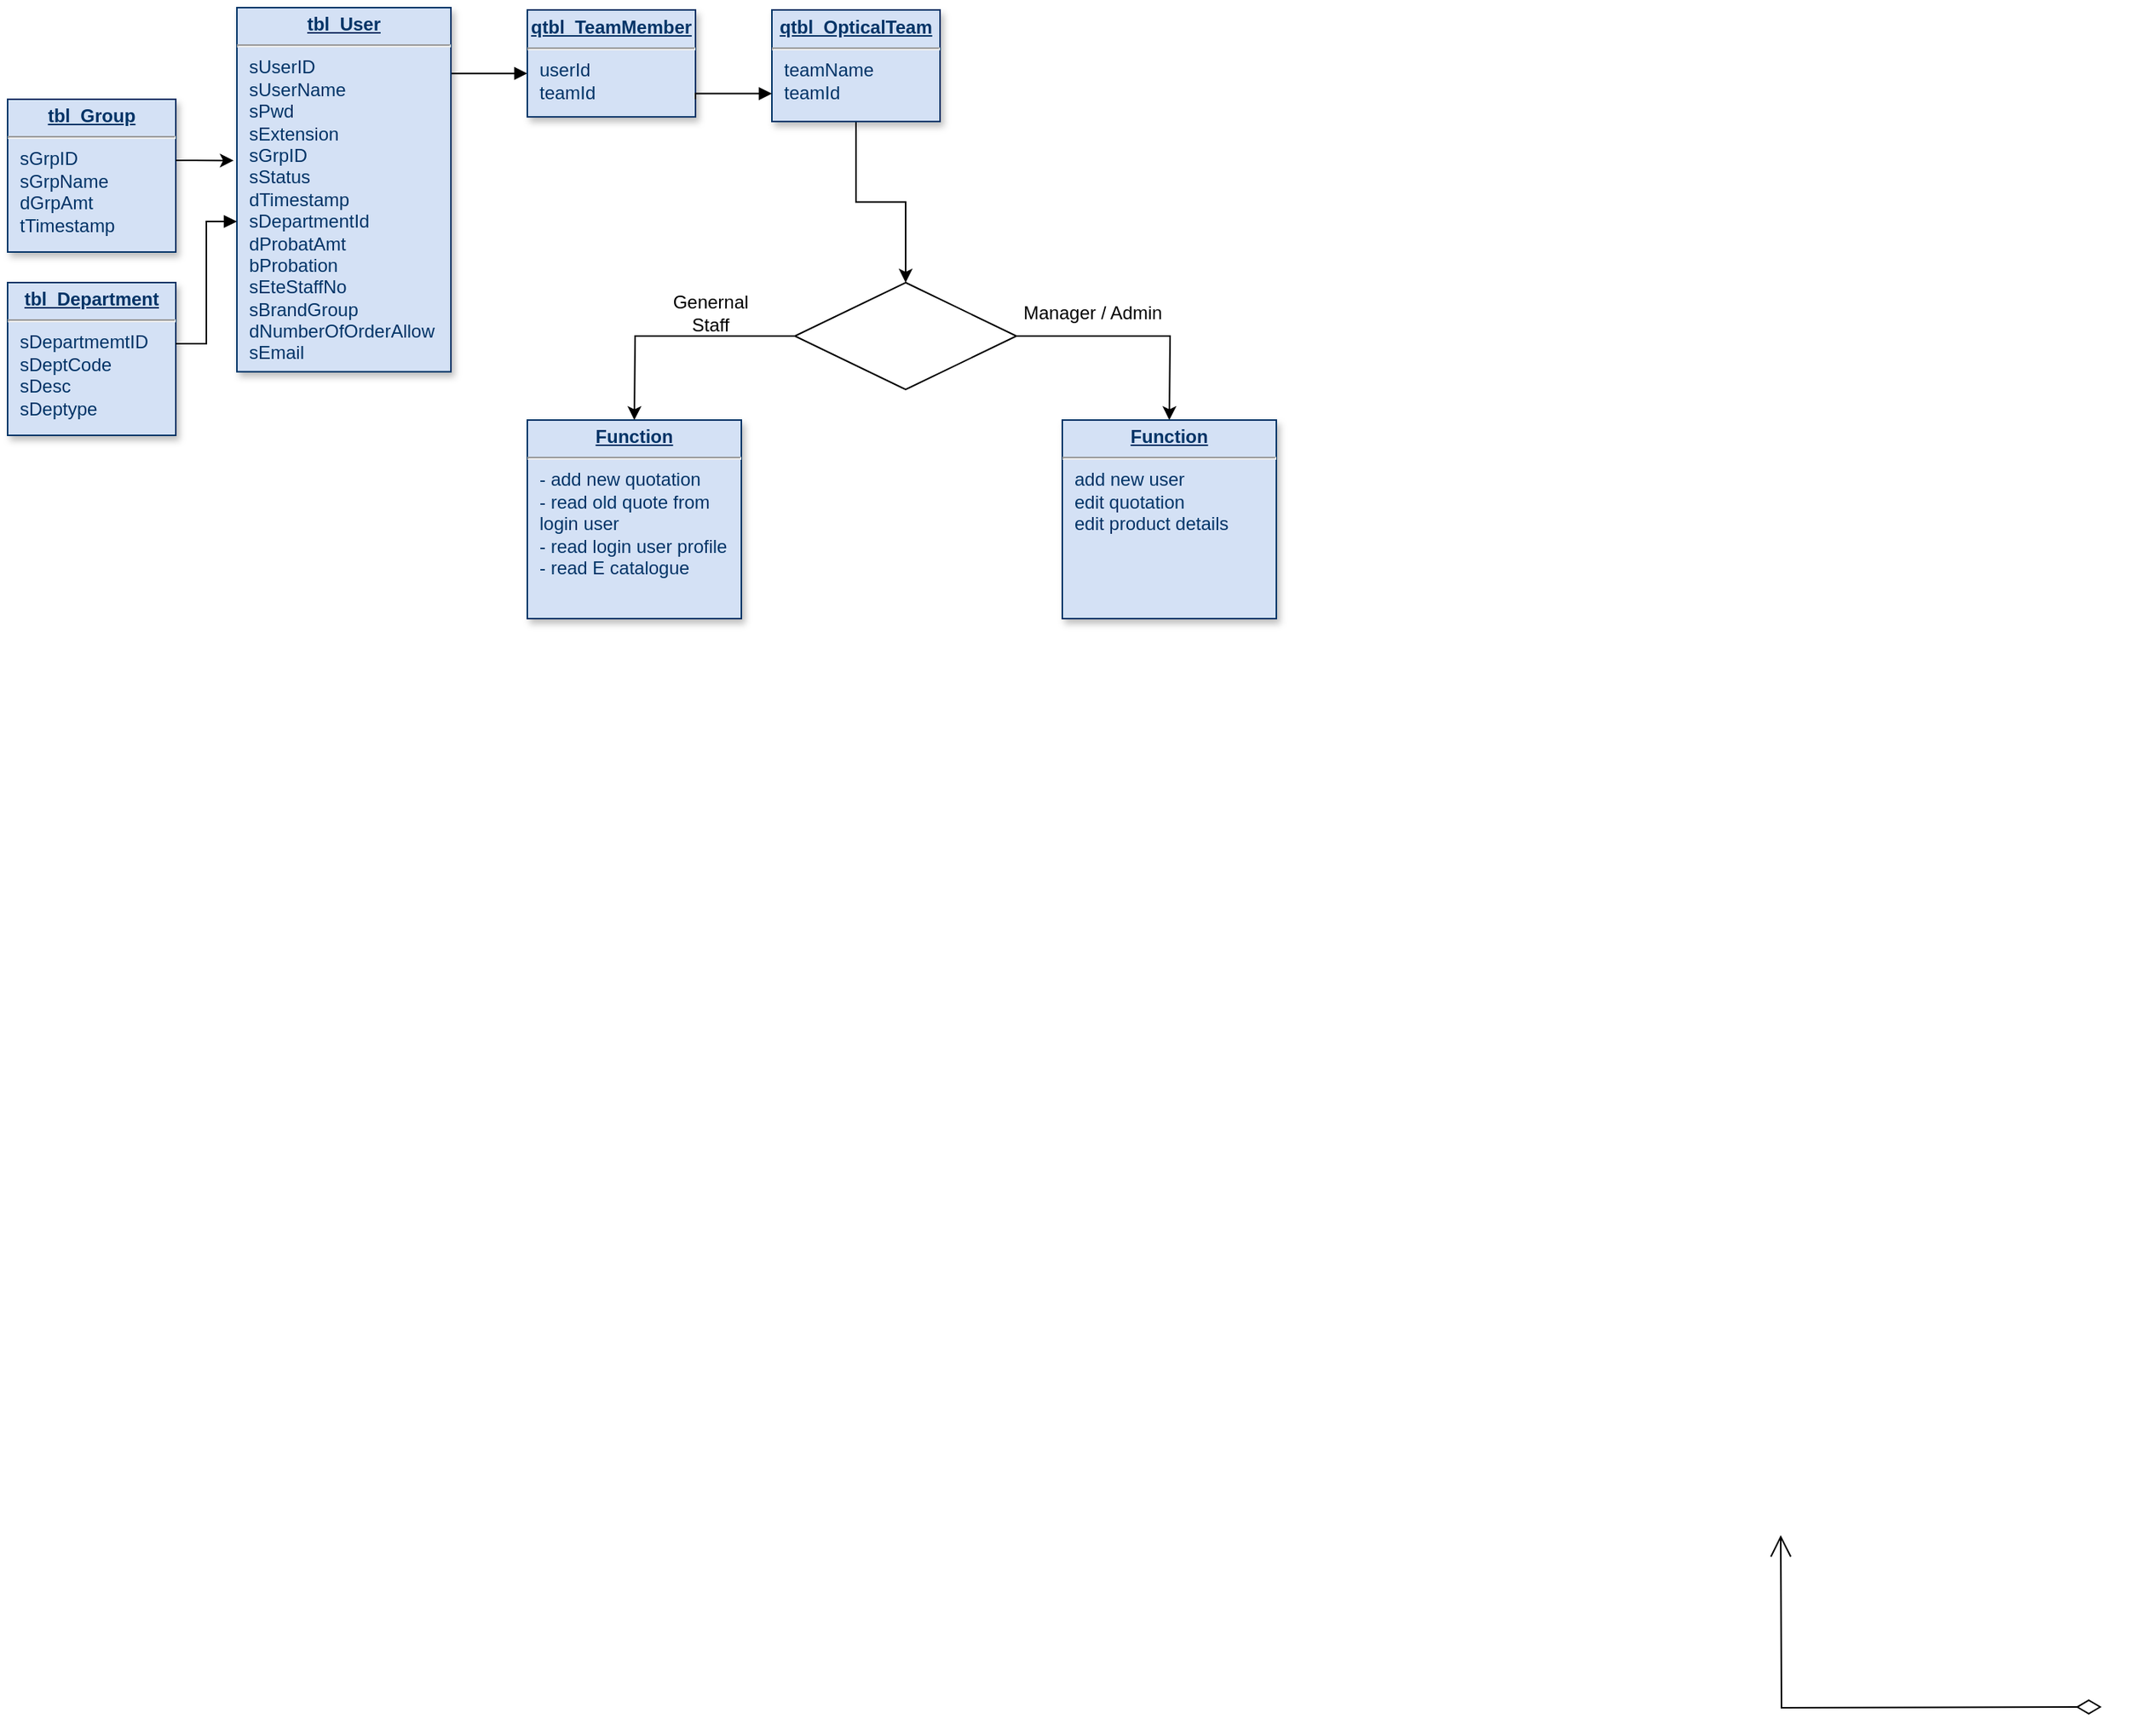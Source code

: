 <mxfile version="13.6.5" type="github">
  <diagram name="Page-1" id="efa7a0a1-bf9b-a30e-e6df-94a7791c09e9">
    <mxGraphModel dx="2011" dy="1864" grid="1" gridSize="10" guides="1" tooltips="1" connect="1" arrows="1" fold="1" page="1" pageScale="1" pageWidth="826" pageHeight="1169" background="#ffffff" math="0" shadow="0">
      <root>
        <mxCell id="0" />
        <mxCell id="1" parent="0" />
        <mxCell id="54" value="" style="endArrow=open;endSize=12;startArrow=diamondThin;startSize=14;startFill=0;edgeStyle=orthogonalEdgeStyle;exitX=0;exitY=0.25;rounded=0" parent="1" edge="1">
          <mxGeometry x="619.36" y="-560" as="geometry">
            <mxPoint x="580" y="-7.5" as="sourcePoint" />
            <mxPoint x="370" y="-120" as="targetPoint" />
          </mxGeometry>
        </mxCell>
        <mxCell id="113" value="" style="endArrow=block;endFill=1;edgeStyle=orthogonalEdgeStyle;align=left;verticalAlign=top;rounded=0;exitX=1.001;exitY=0.181;exitDx=0;exitDy=0;exitPerimeter=0;" parent="1" source="JiKQCjY56IyEee9I5rJB-123" target="JiKQCjY56IyEee9I5rJB-124" edge="1">
          <mxGeometry x="-1" relative="1" as="geometry">
            <mxPoint x="-330" y="-1050" as="sourcePoint" />
            <mxPoint x="-460" y="-1090" as="targetPoint" />
            <Array as="points">
              <mxPoint x="-470" y="-1077" />
              <mxPoint x="-470" y="-1077" />
            </Array>
          </mxGeometry>
        </mxCell>
        <mxCell id="JiKQCjY56IyEee9I5rJB-132" style="edgeStyle=orthogonalEdgeStyle;rounded=0;orthogonalLoop=1;jettySize=auto;html=1;entryX=0.5;entryY=0;entryDx=0;entryDy=0;" edge="1" parent="1" source="JiKQCjY56IyEee9I5rJB-122" target="JiKQCjY56IyEee9I5rJB-131">
          <mxGeometry relative="1" as="geometry" />
        </mxCell>
        <mxCell id="JiKQCjY56IyEee9I5rJB-122" value="&lt;p style=&quot;margin: 0px ; margin-top: 4px ; text-align: center ; text-decoration: underline&quot;&gt;&lt;b&gt;qtbl_OpticalTeam&lt;/b&gt;&lt;/p&gt;&lt;hr&gt;&lt;p style=&quot;margin: 0px ; margin-left: 8px&quot;&gt;teamName&lt;/p&gt;&lt;p style=&quot;margin: 0px ; margin-left: 8px&quot;&gt;teamId&lt;/p&gt;" style="verticalAlign=top;align=left;overflow=fill;fontSize=12;fontFamily=Helvetica;html=1;strokeColor=#003366;shadow=1;fillColor=#D4E1F5;fontColor=#003366" vertex="1" parent="1">
          <mxGeometry x="-290" y="-1118.48" width="110" height="73.04" as="geometry" />
        </mxCell>
        <mxCell id="JiKQCjY56IyEee9I5rJB-123" value="&lt;p style=&quot;margin: 0px ; margin-top: 4px ; text-align: center ; text-decoration: underline&quot;&gt;&lt;strong&gt;tbl_User&lt;/strong&gt;&lt;/p&gt;&lt;hr&gt;&lt;p style=&quot;margin: 0px ; margin-left: 8px&quot;&gt;sUserID&lt;/p&gt;&lt;p style=&quot;margin: 0px ; margin-left: 8px&quot;&gt;sUserName&lt;/p&gt;&lt;p style=&quot;margin: 0px ; margin-left: 8px&quot;&gt;sPwd&lt;/p&gt;&lt;p style=&quot;margin: 0px ; margin-left: 8px&quot;&gt;sExtension&lt;/p&gt;&lt;p style=&quot;margin: 0px ; margin-left: 8px&quot;&gt;sGrpID&lt;/p&gt;&lt;p style=&quot;margin: 0px ; margin-left: 8px&quot;&gt;sStatus&lt;/p&gt;&lt;p style=&quot;margin: 0px ; margin-left: 8px&quot;&gt;dTimestamp&lt;/p&gt;&lt;p style=&quot;margin: 0px ; margin-left: 8px&quot;&gt;sDepartmentId&lt;/p&gt;&lt;p style=&quot;margin: 0px ; margin-left: 8px&quot;&gt;dProbatAmt&lt;/p&gt;&lt;p style=&quot;margin: 0px ; margin-left: 8px&quot;&gt;bProbation&lt;/p&gt;&lt;p style=&quot;margin: 0px ; margin-left: 8px&quot;&gt;sEteStaffNo&lt;/p&gt;&lt;p style=&quot;margin: 0px ; margin-left: 8px&quot;&gt;sBrandGroup&lt;/p&gt;&lt;p style=&quot;margin: 0px ; margin-left: 8px&quot;&gt;dNumberOfOrderAllow&lt;/p&gt;&lt;p style=&quot;margin: 0px ; margin-left: 8px&quot;&gt;sEmail&lt;/p&gt;" style="verticalAlign=top;align=left;overflow=fill;fontSize=12;fontFamily=Helvetica;html=1;strokeColor=#003366;shadow=1;fillColor=#D4E1F5;fontColor=#003366" vertex="1" parent="1">
          <mxGeometry x="-640" y="-1120" width="140" height="238.36" as="geometry" />
        </mxCell>
        <mxCell id="JiKQCjY56IyEee9I5rJB-124" value="&lt;p style=&quot;margin: 0px ; margin-top: 4px ; text-align: center ; text-decoration: underline&quot;&gt;&lt;b&gt;qtbl_TeamMember&lt;/b&gt;&lt;/p&gt;&lt;hr&gt;&lt;p style=&quot;margin: 0px ; margin-left: 8px&quot;&gt;userId&lt;/p&gt;&lt;p style=&quot;margin: 0px ; margin-left: 8px&quot;&gt;teamId&lt;/p&gt;" style="verticalAlign=top;align=left;overflow=fill;fontSize=12;fontFamily=Helvetica;html=1;strokeColor=#003366;shadow=1;fillColor=#D4E1F5;fontColor=#003366" vertex="1" parent="1">
          <mxGeometry x="-450" y="-1118.48" width="110" height="70" as="geometry" />
        </mxCell>
        <mxCell id="JiKQCjY56IyEee9I5rJB-125" value="&lt;p style=&quot;margin: 0px ; margin-top: 4px ; text-align: center ; text-decoration: underline&quot;&gt;&lt;b&gt;tbl_Group&lt;/b&gt;&lt;/p&gt;&lt;hr&gt;&lt;p style=&quot;margin: 0px ; margin-left: 8px&quot;&gt;sGrpID&lt;/p&gt;&lt;p style=&quot;margin: 0px ; margin-left: 8px&quot;&gt;sGrpName&lt;/p&gt;&lt;p style=&quot;margin: 0px 0px 0px 8px&quot;&gt;dGrpAmt&lt;/p&gt;&lt;p style=&quot;margin: 0px 0px 0px 8px&quot;&gt;tTimestamp&lt;/p&gt;" style="verticalAlign=top;align=left;overflow=fill;fontSize=12;fontFamily=Helvetica;html=1;strokeColor=#003366;shadow=1;fillColor=#D4E1F5;fontColor=#003366" vertex="1" parent="1">
          <mxGeometry x="-790" y="-1060" width="110" height="100" as="geometry" />
        </mxCell>
        <mxCell id="JiKQCjY56IyEee9I5rJB-126" value="&lt;p style=&quot;margin: 0px ; margin-top: 4px ; text-align: center ; text-decoration: underline&quot;&gt;&lt;b&gt;tbl_Department&lt;/b&gt;&lt;/p&gt;&lt;hr&gt;&lt;p style=&quot;margin: 0px 0px 0px 8px&quot;&gt;sDepartmemtID&lt;/p&gt;&lt;p style=&quot;margin: 0px 0px 0px 8px&quot;&gt;sDeptCode&lt;/p&gt;&lt;p style=&quot;margin: 0px 0px 0px 8px&quot;&gt;sDesc&lt;/p&gt;&lt;p style=&quot;margin: 0px 0px 0px 8px&quot;&gt;sDeptype&lt;/p&gt;" style="verticalAlign=top;align=left;overflow=fill;fontSize=12;fontFamily=Helvetica;html=1;strokeColor=#003366;shadow=1;fillColor=#D4E1F5;fontColor=#003366" vertex="1" parent="1">
          <mxGeometry x="-790" y="-940" width="110" height="100" as="geometry" />
        </mxCell>
        <mxCell id="JiKQCjY56IyEee9I5rJB-128" style="edgeStyle=orthogonalEdgeStyle;rounded=0;orthogonalLoop=1;jettySize=auto;html=1;entryX=-0.015;entryY=0.42;entryDx=0;entryDy=0;entryPerimeter=0;" edge="1" parent="1" source="JiKQCjY56IyEee9I5rJB-125" target="JiKQCjY56IyEee9I5rJB-123">
          <mxGeometry relative="1" as="geometry">
            <Array as="points">
              <mxPoint x="-670" y="-1020" />
              <mxPoint x="-670" y="-1020" />
            </Array>
          </mxGeometry>
        </mxCell>
        <mxCell id="JiKQCjY56IyEee9I5rJB-129" value="" style="endArrow=block;endFill=1;edgeStyle=orthogonalEdgeStyle;align=left;verticalAlign=top;rounded=0;exitX=1;exitY=0.4;exitDx=0;exitDy=0;exitPerimeter=0;" edge="1" parent="1" source="JiKQCjY56IyEee9I5rJB-126" target="JiKQCjY56IyEee9I5rJB-123">
          <mxGeometry x="-1" relative="1" as="geometry">
            <mxPoint x="-312" y="-930" as="sourcePoint" />
            <mxPoint x="-640" y="-980" as="targetPoint" />
            <Array as="points">
              <mxPoint x="-660" y="-900" />
              <mxPoint x="-660" y="-980" />
            </Array>
          </mxGeometry>
        </mxCell>
        <mxCell id="JiKQCjY56IyEee9I5rJB-130" value="" style="endArrow=block;endFill=1;edgeStyle=orthogonalEdgeStyle;align=left;verticalAlign=top;rounded=0;entryX=0;entryY=0.75;entryDx=0;entryDy=0;" edge="1" parent="1" target="JiKQCjY56IyEee9I5rJB-122">
          <mxGeometry x="-1" relative="1" as="geometry">
            <mxPoint x="-340" y="-1060" as="sourcePoint" />
            <mxPoint x="-310" y="-1060" as="targetPoint" />
            <Array as="points">
              <mxPoint x="-340" y="-1064" />
            </Array>
          </mxGeometry>
        </mxCell>
        <mxCell id="JiKQCjY56IyEee9I5rJB-134" style="edgeStyle=orthogonalEdgeStyle;rounded=0;orthogonalLoop=1;jettySize=auto;html=1;" edge="1" parent="1" source="JiKQCjY56IyEee9I5rJB-131">
          <mxGeometry relative="1" as="geometry">
            <mxPoint x="-380" y="-850" as="targetPoint" />
          </mxGeometry>
        </mxCell>
        <mxCell id="JiKQCjY56IyEee9I5rJB-137" style="edgeStyle=orthogonalEdgeStyle;rounded=0;orthogonalLoop=1;jettySize=auto;html=1;exitX=1;exitY=0.5;exitDx=0;exitDy=0;" edge="1" parent="1" source="JiKQCjY56IyEee9I5rJB-131">
          <mxGeometry relative="1" as="geometry">
            <mxPoint x="-30" y="-850" as="targetPoint" />
          </mxGeometry>
        </mxCell>
        <mxCell id="JiKQCjY56IyEee9I5rJB-131" value="" style="rhombus;whiteSpace=wrap;html=1;" vertex="1" parent="1">
          <mxGeometry x="-275" y="-940" width="145" height="70" as="geometry" />
        </mxCell>
        <mxCell id="JiKQCjY56IyEee9I5rJB-136" value="Genernal Staff" style="text;html=1;strokeColor=none;fillColor=none;align=center;verticalAlign=middle;whiteSpace=wrap;rounded=0;" vertex="1" parent="1">
          <mxGeometry x="-350" y="-930" width="40" height="20" as="geometry" />
        </mxCell>
        <mxCell id="JiKQCjY56IyEee9I5rJB-138" value="Manager / Admin" style="text;html=1;strokeColor=none;fillColor=none;align=center;verticalAlign=middle;whiteSpace=wrap;rounded=0;" vertex="1" parent="1">
          <mxGeometry x="-130" y="-930" width="100" height="20" as="geometry" />
        </mxCell>
        <mxCell id="JiKQCjY56IyEee9I5rJB-139" value="&lt;p style=&quot;margin: 0px ; margin-top: 4px ; text-align: center ; text-decoration: underline&quot;&gt;&lt;strong&gt;Function&lt;/strong&gt;&lt;/p&gt;&lt;hr&gt;&lt;p style=&quot;margin: 0px ; margin-left: 8px&quot;&gt;- add new quotation&lt;/p&gt;&lt;p style=&quot;margin: 0px ; margin-left: 8px&quot;&gt;- read old quote from&amp;nbsp;&lt;/p&gt;&lt;p style=&quot;margin: 0px ; margin-left: 8px&quot;&gt;login user&lt;/p&gt;&lt;p style=&quot;margin: 0px ; margin-left: 8px&quot;&gt;- read login user profile&lt;/p&gt;&lt;p style=&quot;margin: 0px ; margin-left: 8px&quot;&gt;- read E catalogue&lt;/p&gt;" style="verticalAlign=top;align=left;overflow=fill;fontSize=12;fontFamily=Helvetica;html=1;strokeColor=#003366;shadow=1;fillColor=#D4E1F5;fontColor=#003366" vertex="1" parent="1">
          <mxGeometry x="-450" y="-850" width="140" height="130" as="geometry" />
        </mxCell>
        <mxCell id="JiKQCjY56IyEee9I5rJB-140" value="&lt;p style=&quot;margin: 0px ; margin-top: 4px ; text-align: center ; text-decoration: underline&quot;&gt;&lt;strong&gt;Function&lt;/strong&gt;&lt;/p&gt;&lt;hr&gt;&lt;p style=&quot;margin: 0px ; margin-left: 8px&quot;&gt;add new user&lt;/p&gt;&lt;p style=&quot;margin: 0px ; margin-left: 8px&quot;&gt;edit quotation&lt;/p&gt;&lt;p style=&quot;margin: 0px ; margin-left: 8px&quot;&gt;edit product details&lt;/p&gt;&lt;p style=&quot;margin: 0px ; margin-left: 8px&quot;&gt;&lt;br&gt;&lt;/p&gt;" style="verticalAlign=top;align=left;overflow=fill;fontSize=12;fontFamily=Helvetica;html=1;strokeColor=#003366;shadow=1;fillColor=#D4E1F5;fontColor=#003366" vertex="1" parent="1">
          <mxGeometry x="-100" y="-850" width="140" height="130" as="geometry" />
        </mxCell>
      </root>
    </mxGraphModel>
  </diagram>
</mxfile>
